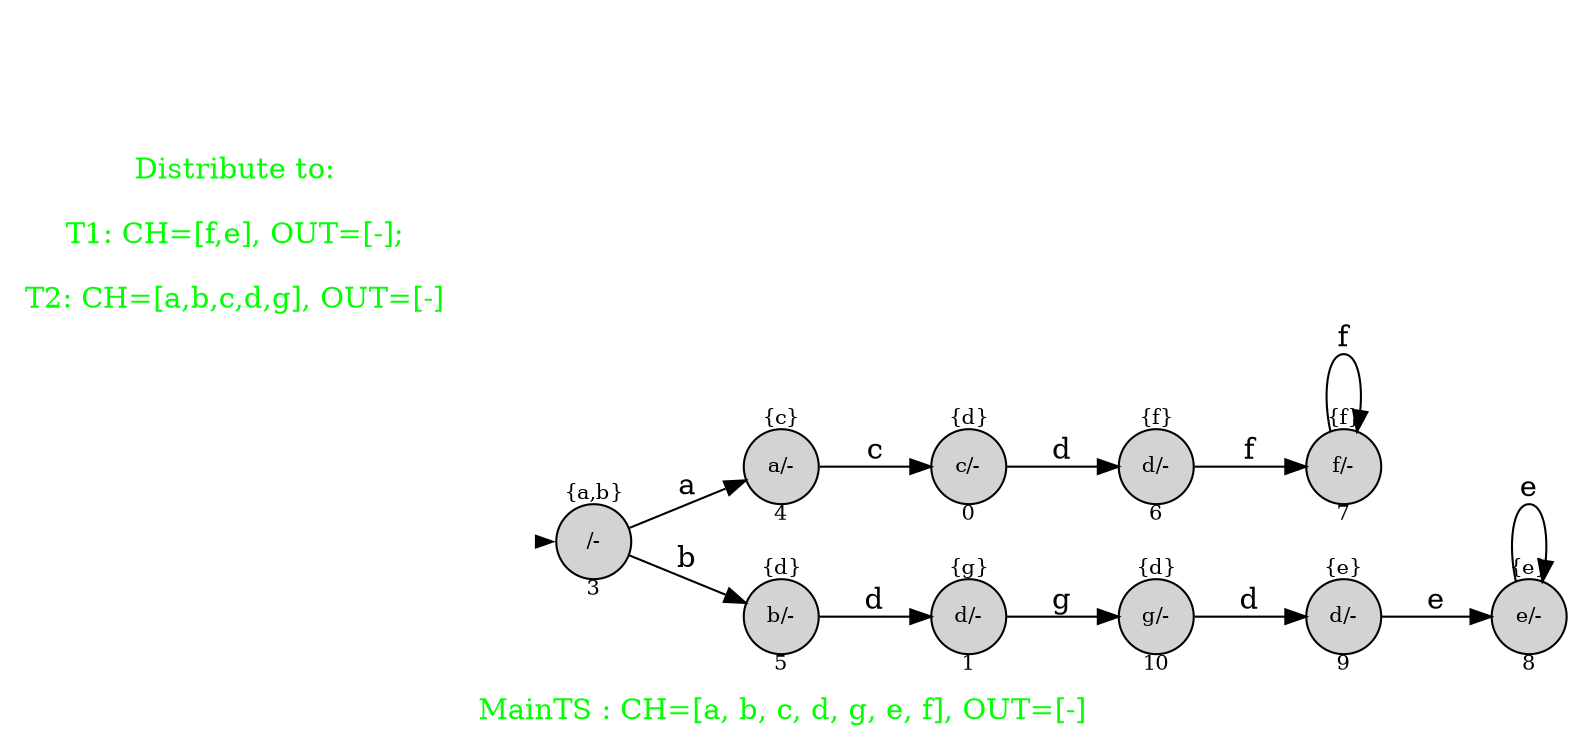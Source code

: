 digraph G {
graph [fontcolor="green",fontsize=14,rankdir=LR,ranksep=0.6,nodesep=0.5,label="
MainTS : CH=[a, b, c, d, g, e, f], OUT=[-] "];

node[shape=circle, style=filled, fixedsize=true, fontsize=10];

init [shape=point,style=invis];
spec [fontcolor="green",fontsize=14,peripheries=0,shape=square,fixedsize=false,style="",label="Distribute to:

T1: CH=[f,e], OUT=[-];

T2: CH=[a,b,c,d,g], OUT=[-]"];
	3[label="{a,b}

/-

3"];

0[label="{d}

c/-

0"];

1[label="{g}

d/-

1"];

10[label="{d}

g/-

10"];

	4[label="{c}

a/-

4"];

	9[label="{e}

d/-

9"];

	5[label="{d}

b/-

5"];



	6[label="{f}

d/-

6"];

	8[label="{e}

e/-

8"];

	7[label="{f}

f/-

7"];

	 init -> 3[penwidth=0,tooltip="initial state"];

	
	4 -> 0[label="c"];

	0 -> 6[label="d"];

	7 -> 7[label="f"];

	6 -> 7[label="f"];

	3 -> 4[label="a"];

	8 -> 8[label="e"];

	3 -> 5[label="b"];

	5 -> 1[label="d"];

	9 -> 8[label="e"];

	1 -> 10[label="g"];
	10 -> 9[label="d"];



}
